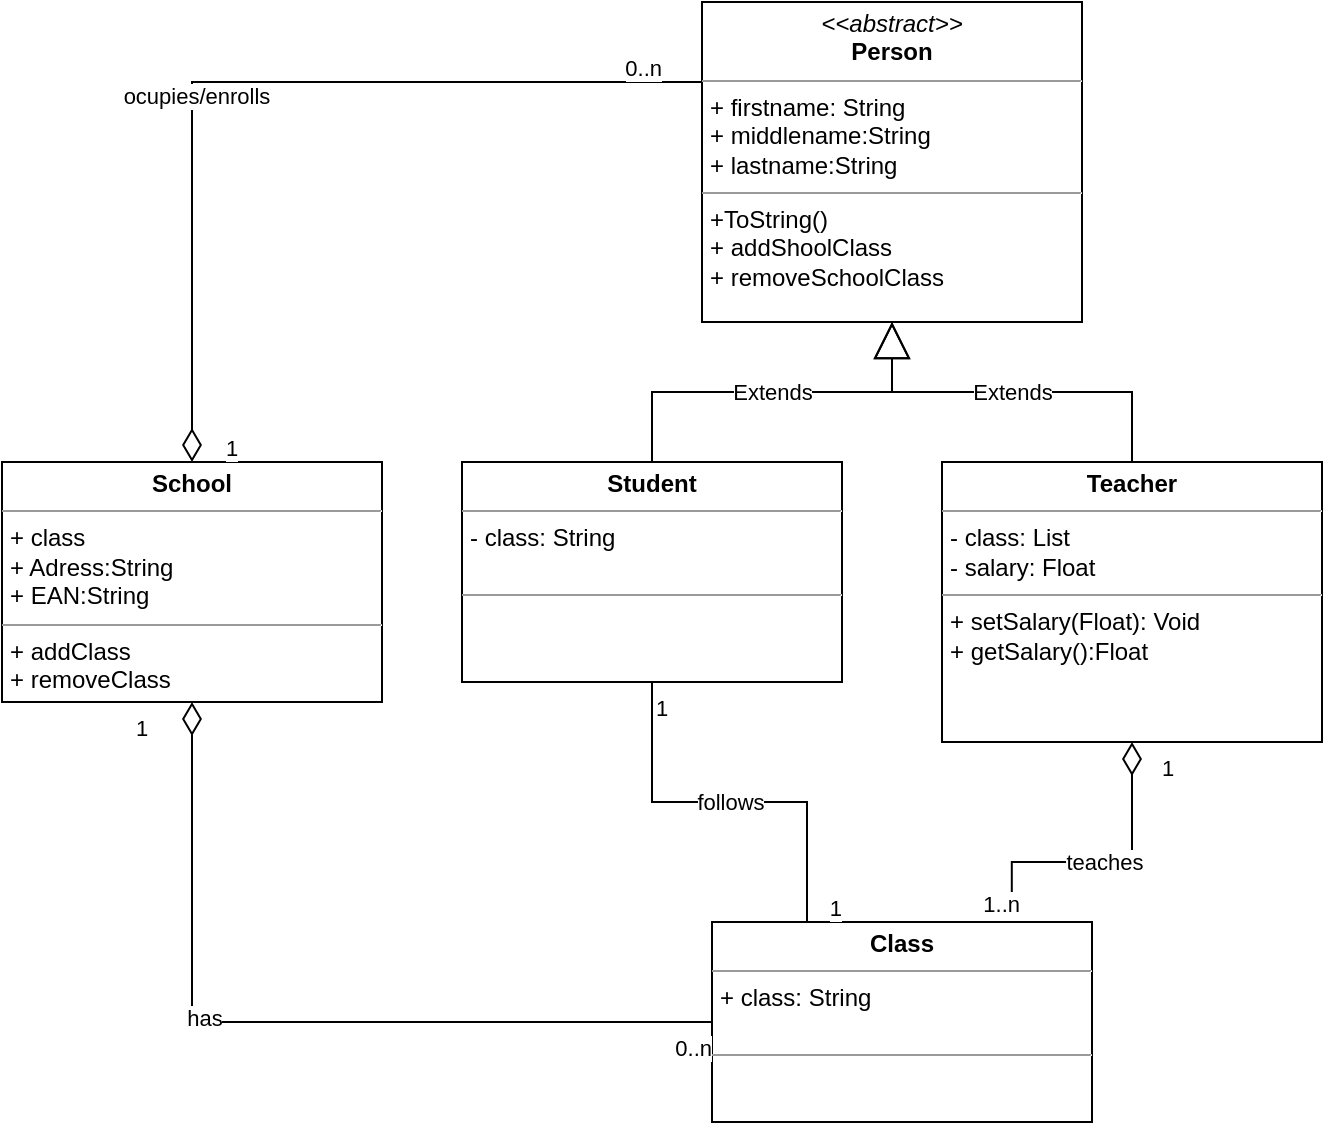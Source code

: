 <mxfile version="16.5.1" type="device"><diagram name="Page-1" id="c4acf3e9-155e-7222-9cf6-157b1a14988f"><mxGraphModel dx="2128" dy="649" grid="0" gridSize="10" guides="1" tooltips="1" connect="1" arrows="1" fold="1" page="1" pageScale="1" pageWidth="850" pageHeight="1100" background="none" math="0" shadow="0"><root><mxCell id="0"/><mxCell id="1" parent="0"/><mxCell id="5d2195bd80daf111-10" value="&lt;p style=&quot;margin: 0px ; margin-top: 4px ; text-align: center&quot;&gt;&lt;i&gt;&amp;lt;&amp;lt;abstract&amp;gt;&amp;gt;&lt;/i&gt;&lt;br&gt;&lt;b&gt;Person&lt;/b&gt;&lt;/p&gt;&lt;hr size=&quot;1&quot;&gt;&lt;p style=&quot;margin: 0px ; margin-left: 4px&quot;&gt;+ firstname: String&lt;/p&gt;&lt;p style=&quot;margin: 0px ; margin-left: 4px&quot;&gt;+ middlename:String&lt;/p&gt;&lt;p style=&quot;margin: 0px ; margin-left: 4px&quot;&gt;+ lastname:String&lt;br&gt;&lt;/p&gt;&lt;hr size=&quot;1&quot;&gt;&lt;p style=&quot;margin: 0px ; margin-left: 4px&quot;&gt;+ToString()&lt;/p&gt;&lt;p style=&quot;margin: 0px 0px 0px 4px&quot;&gt;+ addShoolClass&lt;/p&gt;&lt;p style=&quot;margin: 0px 0px 0px 4px&quot;&gt;+ removeSchoolClass&lt;/p&gt;" style="verticalAlign=top;align=left;overflow=fill;fontSize=12;fontFamily=Helvetica;html=1;rounded=0;shadow=0;comic=0;labelBackgroundColor=none;strokeWidth=1" parent="1" vertex="1"><mxGeometry x="-430" y="100" width="190" height="160" as="geometry"/></mxCell><mxCell id="_ZHwSp_K6urZNeZxSMzv-4" value="&lt;p style=&quot;margin: 0px ; margin-top: 4px ; text-align: center&quot;&gt;&lt;b&gt;Student&lt;/b&gt;&lt;/p&gt;&lt;hr size=&quot;1&quot;&gt;&lt;p style=&quot;margin: 0px ; margin-left: 4px&quot;&gt;- class: String&lt;br&gt;&lt;br&gt;&lt;/p&gt;&lt;hr size=&quot;1&quot;&gt;&lt;p style=&quot;margin: 0px ; margin-left: 4px&quot;&gt;&lt;br&gt;&lt;/p&gt;" style="verticalAlign=top;align=left;overflow=fill;fontSize=12;fontFamily=Helvetica;html=1;rounded=0;shadow=0;comic=0;labelBackgroundColor=none;strokeWidth=1" parent="1" vertex="1"><mxGeometry x="-550" y="330" width="190" height="110" as="geometry"/></mxCell><mxCell id="_ZHwSp_K6urZNeZxSMzv-7" value="Extends" style="endArrow=block;endSize=16;endFill=0;html=1;rounded=0;entryX=0.5;entryY=1;entryDx=0;entryDy=0;exitX=0.5;exitY=0;exitDx=0;exitDy=0;edgeStyle=orthogonalEdgeStyle;" parent="1" source="_ZHwSp_K6urZNeZxSMzv-4" target="5d2195bd80daf111-10" edge="1"><mxGeometry width="160" relative="1" as="geometry"><mxPoint x="180" y="320" as="sourcePoint"/><mxPoint x="-120" y="360" as="targetPoint"/></mxGeometry></mxCell><mxCell id="_ZHwSp_K6urZNeZxSMzv-8" value="&lt;p style=&quot;margin: 0px ; margin-top: 4px ; text-align: center&quot;&gt;&lt;b&gt;Teacher&lt;/b&gt;&lt;/p&gt;&lt;hr size=&quot;1&quot;&gt;&lt;p style=&quot;margin: 0px ; margin-left: 4px&quot;&gt;- class: List&lt;br&gt;- salary: Float&lt;/p&gt;&lt;hr size=&quot;1&quot;&gt;&lt;p style=&quot;margin: 0px ; margin-left: 4px&quot;&gt;&lt;span&gt;+ setSalary(Float): Void&lt;/span&gt;&lt;br&gt;&lt;/p&gt;&lt;p style=&quot;margin: 0px 0px 0px 4px&quot;&gt;+ getSalary():Float&lt;/p&gt;" style="verticalAlign=top;align=left;overflow=fill;fontSize=12;fontFamily=Helvetica;html=1;rounded=0;shadow=0;comic=0;labelBackgroundColor=none;strokeWidth=1" parent="1" vertex="1"><mxGeometry x="-310" y="330" width="190" height="140" as="geometry"/></mxCell><mxCell id="_ZHwSp_K6urZNeZxSMzv-9" value="Extends" style="endArrow=block;endSize=16;endFill=0;html=1;rounded=0;entryX=0.5;entryY=1;entryDx=0;entryDy=0;exitX=0.5;exitY=0;exitDx=0;exitDy=0;edgeStyle=orthogonalEdgeStyle;" parent="1" source="_ZHwSp_K6urZNeZxSMzv-8" target="5d2195bd80daf111-10" edge="1"><mxGeometry width="160" relative="1" as="geometry"><mxPoint x="-295" y="400" as="sourcePoint"/><mxPoint x="-145" y="330" as="targetPoint"/></mxGeometry></mxCell><mxCell id="3h-WEEQfE9mpqYWTIAE3-1" value="&lt;p style=&quot;margin: 0px ; margin-top: 4px ; text-align: center&quot;&gt;&lt;b&gt;Class&lt;/b&gt;&lt;/p&gt;&lt;hr size=&quot;1&quot;&gt;&lt;p style=&quot;margin: 0px ; margin-left: 4px&quot;&gt;+ class: String&lt;br&gt;&lt;br&gt;&lt;/p&gt;&lt;hr size=&quot;1&quot;&gt;&lt;p style=&quot;margin: 0px ; margin-left: 4px&quot;&gt;&lt;br&gt;&lt;/p&gt;" style="verticalAlign=top;align=left;overflow=fill;fontSize=12;fontFamily=Helvetica;html=1;rounded=0;shadow=0;comic=0;labelBackgroundColor=none;strokeWidth=1" parent="1" vertex="1"><mxGeometry x="-425" y="560" width="190" height="100" as="geometry"/></mxCell><mxCell id="3h-WEEQfE9mpqYWTIAE3-4" value="&lt;p style=&quot;margin: 0px ; margin-top: 4px ; text-align: center&quot;&gt;&lt;b&gt;School&lt;/b&gt;&lt;/p&gt;&lt;hr size=&quot;1&quot;&gt;&lt;p style=&quot;margin: 0px ; margin-left: 4px&quot;&gt;+ class&lt;/p&gt;&lt;p style=&quot;margin: 0px ; margin-left: 4px&quot;&gt;+ Adress:String&lt;/p&gt;&lt;p style=&quot;margin: 0px ; margin-left: 4px&quot;&gt;&lt;span&gt;+ EAN:String&lt;/span&gt;&lt;/p&gt;&lt;hr size=&quot;1&quot;&gt;&lt;p style=&quot;margin: 0px 0px 0px 4px&quot;&gt;+ addClass&lt;br&gt;&lt;/p&gt;&lt;p style=&quot;margin: 0px 0px 0px 4px&quot;&gt;+ removeClass&lt;/p&gt;" style="verticalAlign=top;align=left;overflow=fill;fontSize=12;fontFamily=Helvetica;html=1;rounded=0;shadow=0;comic=0;labelBackgroundColor=none;strokeWidth=1" parent="1" vertex="1"><mxGeometry x="-780" y="330" width="190" height="120" as="geometry"/></mxCell><mxCell id="3h-WEEQfE9mpqYWTIAE3-8" value="" style="endArrow=0;html=1;endSize=12;startArrow=diamondThin;startSize=14;startFill=0;edgeStyle=orthogonalEdgeStyle;rounded=0;entryX=0;entryY=0.25;entryDx=0;entryDy=0;exitX=0.5;exitY=0;exitDx=0;exitDy=0;" parent="1" source="3h-WEEQfE9mpqYWTIAE3-4" target="5d2195bd80daf111-10" edge="1"><mxGeometry relative="1" as="geometry"><mxPoint x="-630" y="20" as="sourcePoint"/><mxPoint x="-420" y="140" as="targetPoint"/></mxGeometry></mxCell><mxCell id="3h-WEEQfE9mpqYWTIAE3-9" value="1" style="edgeLabel;resizable=0;html=1;align=left;verticalAlign=top;" parent="3h-WEEQfE9mpqYWTIAE3-8" connectable="0" vertex="1"><mxGeometry x="-1" relative="1" as="geometry"><mxPoint x="15" y="-20" as="offset"/></mxGeometry></mxCell><mxCell id="3h-WEEQfE9mpqYWTIAE3-10" value="0..n" style="edgeLabel;resizable=0;html=1;align=right;verticalAlign=top;" parent="3h-WEEQfE9mpqYWTIAE3-8" connectable="0" vertex="1"><mxGeometry x="1" relative="1" as="geometry"><mxPoint x="-20" y="-20" as="offset"/></mxGeometry></mxCell><mxCell id="3h-WEEQfE9mpqYWTIAE3-33" value="ocupies/enrolls" style="edgeLabel;html=1;align=center;verticalAlign=middle;resizable=0;points=[];" parent="3h-WEEQfE9mpqYWTIAE3-8" vertex="1" connectable="0"><mxGeometry x="-0.176" y="-2" relative="1" as="geometry"><mxPoint as="offset"/></mxGeometry></mxCell><mxCell id="3h-WEEQfE9mpqYWTIAE3-16" value="" style="endArrow=0;html=1;endSize=12;startArrow=diamondThin;startSize=14;startFill=0;edgeStyle=orthogonalEdgeStyle;rounded=0;entryX=0;entryY=0.5;entryDx=0;entryDy=0;exitX=0.5;exitY=1;exitDx=0;exitDy=0;" parent="1" source="3h-WEEQfE9mpqYWTIAE3-4" target="3h-WEEQfE9mpqYWTIAE3-1" edge="1"><mxGeometry relative="1" as="geometry"><mxPoint x="-580" y="710" as="sourcePoint"/><mxPoint x="-700" y="582.5" as="targetPoint"/></mxGeometry></mxCell><mxCell id="3h-WEEQfE9mpqYWTIAE3-17" value="1" style="edgeLabel;resizable=0;html=1;align=left;verticalAlign=top;" parent="3h-WEEQfE9mpqYWTIAE3-16" connectable="0" vertex="1"><mxGeometry x="-1" relative="1" as="geometry"><mxPoint x="-30" as="offset"/></mxGeometry></mxCell><mxCell id="3h-WEEQfE9mpqYWTIAE3-18" value="&lt;span style=&quot;text-align: left&quot;&gt;0..n&lt;/span&gt;" style="edgeLabel;resizable=0;html=1;align=right;verticalAlign=top;" parent="3h-WEEQfE9mpqYWTIAE3-16" connectable="0" vertex="1"><mxGeometry x="1" relative="1" as="geometry"/></mxCell><mxCell id="3h-WEEQfE9mpqYWTIAE3-32" value="has" style="edgeLabel;html=1;align=center;verticalAlign=middle;resizable=0;points=[];" parent="3h-WEEQfE9mpqYWTIAE3-16" vertex="1" connectable="0"><mxGeometry x="-0.209" y="2" relative="1" as="geometry"><mxPoint as="offset"/></mxGeometry></mxCell><mxCell id="3h-WEEQfE9mpqYWTIAE3-23" value="follows" style="endArrow=0;html=1;endSize=12;startArrow=0;startSize=14;startFill=0;edgeStyle=orthogonalEdgeStyle;rounded=0;entryX=0.25;entryY=0;entryDx=0;entryDy=0;" parent="1" source="_ZHwSp_K6urZNeZxSMzv-4" target="3h-WEEQfE9mpqYWTIAE3-1" edge="1"><mxGeometry relative="1" as="geometry"><mxPoint x="-680" y="650" as="sourcePoint"/><mxPoint x="-520" y="650" as="targetPoint"/></mxGeometry></mxCell><mxCell id="3h-WEEQfE9mpqYWTIAE3-24" value="1" style="edgeLabel;resizable=0;html=1;align=left;verticalAlign=top;" parent="3h-WEEQfE9mpqYWTIAE3-23" connectable="0" vertex="1"><mxGeometry x="-1" relative="1" as="geometry"/></mxCell><mxCell id="3h-WEEQfE9mpqYWTIAE3-25" value="1" style="edgeLabel;resizable=0;html=1;align=right;verticalAlign=top;" parent="3h-WEEQfE9mpqYWTIAE3-23" connectable="0" vertex="1"><mxGeometry x="1" relative="1" as="geometry"><mxPoint x="18" y="-20" as="offset"/></mxGeometry></mxCell><mxCell id="3h-WEEQfE9mpqYWTIAE3-27" value="&lt;br&gt;" style="edgeLabel;html=1;align=center;verticalAlign=middle;resizable=0;points=[];" parent="3h-WEEQfE9mpqYWTIAE3-23" vertex="1" connectable="0"><mxGeometry x="-0.35" y="-2" relative="1" as="geometry"><mxPoint as="offset"/></mxGeometry></mxCell><mxCell id="3h-WEEQfE9mpqYWTIAE3-29" value="teaches" style="endArrow=0;html=1;endSize=12;startArrow=diamondThin;startSize=14;startFill=0;edgeStyle=orthogonalEdgeStyle;rounded=0;entryX=0.789;entryY=-0.02;entryDx=0;entryDy=0;entryPerimeter=0;exitX=0.5;exitY=1;exitDx=0;exitDy=0;" parent="1" source="_ZHwSp_K6urZNeZxSMzv-8" target="3h-WEEQfE9mpqYWTIAE3-1" edge="1"><mxGeometry relative="1" as="geometry"><mxPoint x="-150" y="620" as="sourcePoint"/><mxPoint x="-270" y="530" as="targetPoint"/><Array as="points"><mxPoint x="-215" y="530"/><mxPoint x="-275" y="530"/></Array></mxGeometry></mxCell><mxCell id="3h-WEEQfE9mpqYWTIAE3-30" value="1" style="edgeLabel;resizable=0;html=1;align=left;verticalAlign=top;" parent="3h-WEEQfE9mpqYWTIAE3-29" connectable="0" vertex="1"><mxGeometry x="-1" relative="1" as="geometry"><mxPoint x="13" as="offset"/></mxGeometry></mxCell><mxCell id="3h-WEEQfE9mpqYWTIAE3-31" value="1..n" style="edgeLabel;resizable=0;html=1;align=right;verticalAlign=top;" parent="3h-WEEQfE9mpqYWTIAE3-29" connectable="0" vertex="1"><mxGeometry x="1" relative="1" as="geometry"><mxPoint x="5" y="-20" as="offset"/></mxGeometry></mxCell></root></mxGraphModel></diagram></mxfile>